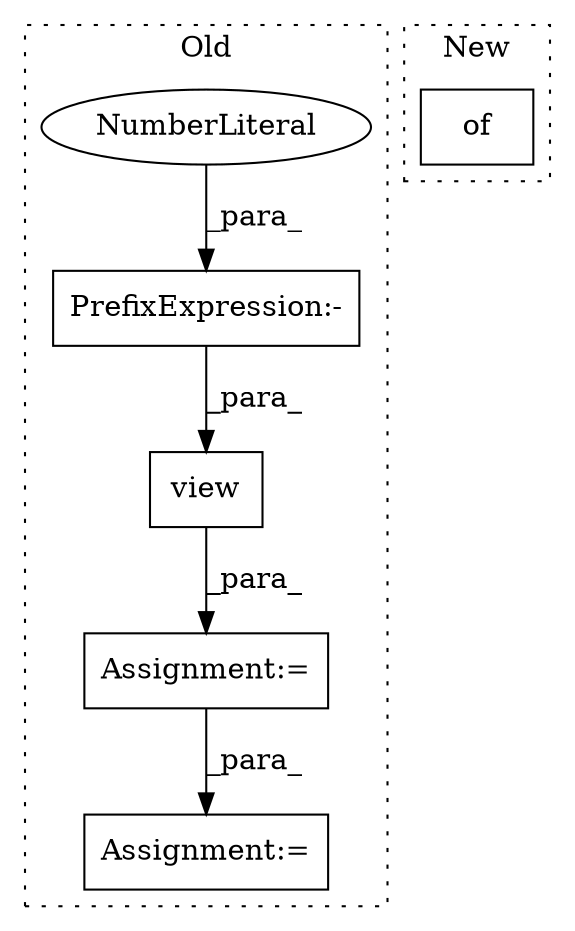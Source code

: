 digraph G {
subgraph cluster0 {
1 [label="view" a="32" s="721,743" l="5,1" shape="box"];
3 [label="PrefixExpression:-" a="38" s="741" l="1" shape="box"];
4 [label="NumberLiteral" a="34" s="742" l="1" shape="ellipse"];
5 [label="Assignment:=" a="7" s="1666" l="1" shape="box"];
6 [label="Assignment:=" a="7" s="1582" l="1" shape="box"];
label = "Old";
style="dotted";
}
subgraph cluster1 {
2 [label="of" a="32" s="1828" l="4" shape="box"];
label = "New";
style="dotted";
}
1 -> 6 [label="_para_"];
3 -> 1 [label="_para_"];
4 -> 3 [label="_para_"];
6 -> 5 [label="_para_"];
}